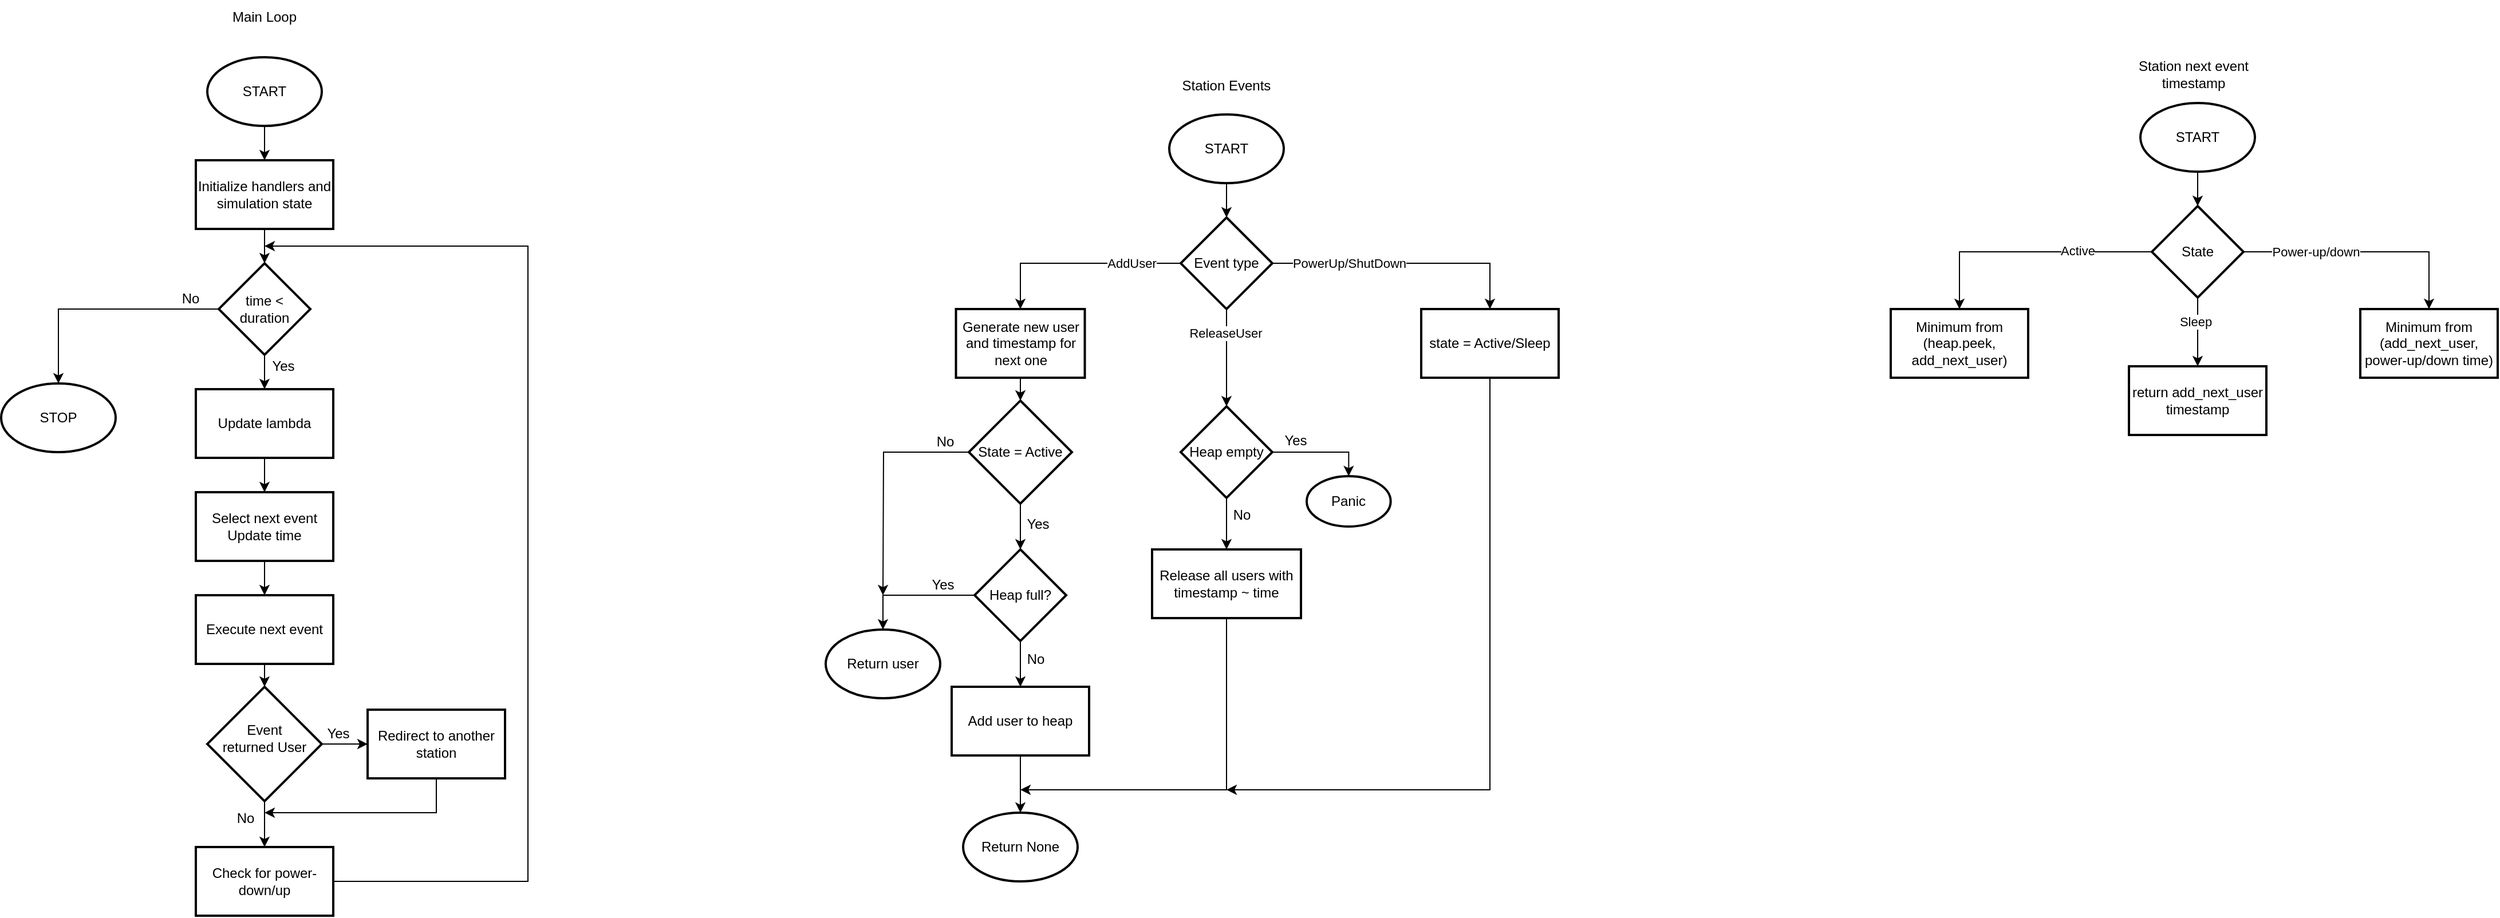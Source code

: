 <mxfile version="24.0.4" type="device">
  <diagram name="Strona-1" id="wR0N-3_GXUcjeD7JFUU1">
    <mxGraphModel dx="1050" dy="638" grid="1" gridSize="10" guides="1" tooltips="1" connect="1" arrows="1" fold="1" page="1" pageScale="1" pageWidth="827" pageHeight="1169" math="0" shadow="0">
      <root>
        <mxCell id="0" />
        <mxCell id="1" parent="0" />
        <mxCell id="ewvP3wC_7j1jmrWXz1Fn-9" value="" style="edgeStyle=orthogonalEdgeStyle;rounded=0;orthogonalLoop=1;jettySize=auto;html=1;" parent="1" source="ewvP3wC_7j1jmrWXz1Fn-1" target="ewvP3wC_7j1jmrWXz1Fn-8" edge="1">
          <mxGeometry relative="1" as="geometry" />
        </mxCell>
        <mxCell id="ewvP3wC_7j1jmrWXz1Fn-1" value="START" style="strokeWidth=2;html=1;shape=mxgraph.flowchart.start_1;whiteSpace=wrap;" parent="1" vertex="1">
          <mxGeometry x="380" y="170" width="100" height="60" as="geometry" />
        </mxCell>
        <mxCell id="ewvP3wC_7j1jmrWXz1Fn-11" value="" style="edgeStyle=orthogonalEdgeStyle;rounded=0;orthogonalLoop=1;jettySize=auto;html=1;" parent="1" source="ewvP3wC_7j1jmrWXz1Fn-8" target="ewvP3wC_7j1jmrWXz1Fn-10" edge="1">
          <mxGeometry relative="1" as="geometry" />
        </mxCell>
        <mxCell id="ewvP3wC_7j1jmrWXz1Fn-8" value="Initialize handlers and simulation state" style="whiteSpace=wrap;html=1;strokeWidth=2;" parent="1" vertex="1">
          <mxGeometry x="370" y="260" width="120" height="60" as="geometry" />
        </mxCell>
        <mxCell id="ewvP3wC_7j1jmrWXz1Fn-13" value="" style="edgeStyle=orthogonalEdgeStyle;rounded=0;orthogonalLoop=1;jettySize=auto;html=1;" parent="1" source="ewvP3wC_7j1jmrWXz1Fn-10" target="ewvP3wC_7j1jmrWXz1Fn-12" edge="1">
          <mxGeometry relative="1" as="geometry" />
        </mxCell>
        <mxCell id="ewvP3wC_7j1jmrWXz1Fn-29" style="edgeStyle=orthogonalEdgeStyle;rounded=0;orthogonalLoop=1;jettySize=auto;html=1;exitX=0;exitY=0.5;exitDx=0;exitDy=0;entryX=0.5;entryY=0;entryDx=0;entryDy=0;entryPerimeter=0;" parent="1" source="ewvP3wC_7j1jmrWXz1Fn-10" target="ewvP3wC_7j1jmrWXz1Fn-30" edge="1">
          <mxGeometry relative="1" as="geometry">
            <mxPoint x="250" y="460" as="targetPoint" />
          </mxGeometry>
        </mxCell>
        <mxCell id="ewvP3wC_7j1jmrWXz1Fn-10" value="time &amp;lt; duration" style="rhombus;whiteSpace=wrap;html=1;strokeWidth=2;" parent="1" vertex="1">
          <mxGeometry x="390" y="350" width="80" height="80" as="geometry" />
        </mxCell>
        <mxCell id="ewvP3wC_7j1jmrWXz1Fn-15" value="" style="edgeStyle=orthogonalEdgeStyle;rounded=0;orthogonalLoop=1;jettySize=auto;html=1;" parent="1" source="ewvP3wC_7j1jmrWXz1Fn-12" target="ewvP3wC_7j1jmrWXz1Fn-14" edge="1">
          <mxGeometry relative="1" as="geometry" />
        </mxCell>
        <mxCell id="ewvP3wC_7j1jmrWXz1Fn-12" value="Update lambda" style="whiteSpace=wrap;html=1;strokeWidth=2;" parent="1" vertex="1">
          <mxGeometry x="370" y="460" width="120" height="60" as="geometry" />
        </mxCell>
        <mxCell id="ewvP3wC_7j1jmrWXz1Fn-17" value="" style="edgeStyle=orthogonalEdgeStyle;rounded=0;orthogonalLoop=1;jettySize=auto;html=1;" parent="1" source="ewvP3wC_7j1jmrWXz1Fn-14" target="ewvP3wC_7j1jmrWXz1Fn-16" edge="1">
          <mxGeometry relative="1" as="geometry" />
        </mxCell>
        <mxCell id="ewvP3wC_7j1jmrWXz1Fn-14" value="Select next event&lt;br&gt;Update time" style="whiteSpace=wrap;html=1;strokeWidth=2;" parent="1" vertex="1">
          <mxGeometry x="370" y="550" width="120" height="60" as="geometry" />
        </mxCell>
        <mxCell id="ewvP3wC_7j1jmrWXz1Fn-19" value="" style="edgeStyle=orthogonalEdgeStyle;rounded=0;orthogonalLoop=1;jettySize=auto;html=1;" parent="1" source="ewvP3wC_7j1jmrWXz1Fn-16" target="ewvP3wC_7j1jmrWXz1Fn-18" edge="1">
          <mxGeometry relative="1" as="geometry" />
        </mxCell>
        <mxCell id="ewvP3wC_7j1jmrWXz1Fn-16" value="Execute next event" style="whiteSpace=wrap;html=1;strokeWidth=2;" parent="1" vertex="1">
          <mxGeometry x="370" y="640" width="120" height="60" as="geometry" />
        </mxCell>
        <mxCell id="ewvP3wC_7j1jmrWXz1Fn-22" value="" style="edgeStyle=orthogonalEdgeStyle;rounded=0;orthogonalLoop=1;jettySize=auto;html=1;" parent="1" source="ewvP3wC_7j1jmrWXz1Fn-18" target="ewvP3wC_7j1jmrWXz1Fn-21" edge="1">
          <mxGeometry relative="1" as="geometry" />
        </mxCell>
        <mxCell id="ewvP3wC_7j1jmrWXz1Fn-25" value="" style="edgeStyle=orthogonalEdgeStyle;rounded=0;orthogonalLoop=1;jettySize=auto;html=1;" parent="1" source="ewvP3wC_7j1jmrWXz1Fn-18" target="ewvP3wC_7j1jmrWXz1Fn-24" edge="1">
          <mxGeometry relative="1" as="geometry" />
        </mxCell>
        <mxCell id="ewvP3wC_7j1jmrWXz1Fn-18" value="Event&lt;br&gt;returned User" style="rhombus;whiteSpace=wrap;html=1;strokeWidth=2;fontSize=12;horizontal=1;spacingTop=-10;" parent="1" vertex="1">
          <mxGeometry x="380" y="720" width="100" height="100" as="geometry" />
        </mxCell>
        <mxCell id="ewvP3wC_7j1jmrWXz1Fn-20" value="Yes" style="text;html=1;align=center;verticalAlign=middle;resizable=0;points=[];autosize=1;strokeColor=none;fillColor=none;" parent="1" vertex="1">
          <mxGeometry x="426" y="425" width="40" height="30" as="geometry" />
        </mxCell>
        <mxCell id="ewvP3wC_7j1jmrWXz1Fn-27" style="edgeStyle=orthogonalEdgeStyle;rounded=0;orthogonalLoop=1;jettySize=auto;html=1;exitX=0.5;exitY=1;exitDx=0;exitDy=0;" parent="1" source="ewvP3wC_7j1jmrWXz1Fn-21" edge="1">
          <mxGeometry relative="1" as="geometry">
            <mxPoint x="430" y="830" as="targetPoint" />
            <Array as="points">
              <mxPoint x="580" y="830" />
            </Array>
          </mxGeometry>
        </mxCell>
        <mxCell id="ewvP3wC_7j1jmrWXz1Fn-21" value="Redirect to another station" style="whiteSpace=wrap;html=1;strokeWidth=2;spacingTop=0;" parent="1" vertex="1">
          <mxGeometry x="520" y="740" width="120" height="60" as="geometry" />
        </mxCell>
        <mxCell id="ewvP3wC_7j1jmrWXz1Fn-28" style="edgeStyle=orthogonalEdgeStyle;rounded=0;orthogonalLoop=1;jettySize=auto;html=1;exitX=1;exitY=0.5;exitDx=0;exitDy=0;" parent="1" source="ewvP3wC_7j1jmrWXz1Fn-24" edge="1">
          <mxGeometry relative="1" as="geometry">
            <mxPoint x="430" y="335" as="targetPoint" />
            <Array as="points">
              <mxPoint x="660" y="890" />
              <mxPoint x="660" y="335" />
            </Array>
          </mxGeometry>
        </mxCell>
        <mxCell id="ewvP3wC_7j1jmrWXz1Fn-24" value="Check for power-down/up" style="whiteSpace=wrap;html=1;strokeWidth=2;spacingTop=0;" parent="1" vertex="1">
          <mxGeometry x="370" y="860" width="120" height="60" as="geometry" />
        </mxCell>
        <mxCell id="ewvP3wC_7j1jmrWXz1Fn-30" value="STOP" style="strokeWidth=2;html=1;shape=mxgraph.flowchart.start_1;whiteSpace=wrap;" parent="1" vertex="1">
          <mxGeometry x="200" y="455" width="100" height="60" as="geometry" />
        </mxCell>
        <mxCell id="ewvP3wC_7j1jmrWXz1Fn-31" value="No" style="text;html=1;align=center;verticalAlign=middle;resizable=0;points=[];autosize=1;strokeColor=none;fillColor=none;" parent="1" vertex="1">
          <mxGeometry x="345" y="366" width="40" height="30" as="geometry" />
        </mxCell>
        <mxCell id="ewvP3wC_7j1jmrWXz1Fn-32" value="Yes" style="text;html=1;align=center;verticalAlign=middle;resizable=0;points=[];autosize=1;strokeColor=none;fillColor=none;" parent="1" vertex="1">
          <mxGeometry x="474" y="746" width="40" height="30" as="geometry" />
        </mxCell>
        <mxCell id="ewvP3wC_7j1jmrWXz1Fn-33" value="No" style="text;html=1;align=center;verticalAlign=middle;resizable=0;points=[];autosize=1;strokeColor=none;fillColor=none;" parent="1" vertex="1">
          <mxGeometry x="393" y="820" width="40" height="30" as="geometry" />
        </mxCell>
        <mxCell id="ewvP3wC_7j1jmrWXz1Fn-38" value="" style="edgeStyle=orthogonalEdgeStyle;rounded=0;orthogonalLoop=1;jettySize=auto;html=1;" parent="1" source="ewvP3wC_7j1jmrWXz1Fn-34" target="ewvP3wC_7j1jmrWXz1Fn-37" edge="1">
          <mxGeometry relative="1" as="geometry" />
        </mxCell>
        <mxCell id="ewvP3wC_7j1jmrWXz1Fn-34" value="START" style="strokeWidth=2;html=1;shape=mxgraph.flowchart.start_1;whiteSpace=wrap;" parent="1" vertex="1">
          <mxGeometry x="1220" y="220" width="100" height="60" as="geometry" />
        </mxCell>
        <mxCell id="ewvP3wC_7j1jmrWXz1Fn-35" value="Main Loop" style="text;html=1;strokeColor=none;fillColor=none;align=center;verticalAlign=middle;whiteSpace=wrap;rounded=0;" parent="1" vertex="1">
          <mxGeometry x="400" y="120" width="60" height="30" as="geometry" />
        </mxCell>
        <mxCell id="ewvP3wC_7j1jmrWXz1Fn-36" value="Station Events" style="text;html=1;strokeColor=none;fillColor=none;align=center;verticalAlign=middle;whiteSpace=wrap;rounded=0;" parent="1" vertex="1">
          <mxGeometry x="1225" y="180" width="90" height="30" as="geometry" />
        </mxCell>
        <mxCell id="ewvP3wC_7j1jmrWXz1Fn-57" value="" style="edgeStyle=orthogonalEdgeStyle;rounded=0;orthogonalLoop=1;jettySize=auto;html=1;" parent="1" source="ewvP3wC_7j1jmrWXz1Fn-37" target="ewvP3wC_7j1jmrWXz1Fn-56" edge="1">
          <mxGeometry relative="1" as="geometry" />
        </mxCell>
        <mxCell id="ewvP3wC_7j1jmrWXz1Fn-69" style="edgeStyle=orthogonalEdgeStyle;rounded=0;orthogonalLoop=1;jettySize=auto;html=1;exitX=1;exitY=0.5;exitDx=0;exitDy=0;entryX=0.5;entryY=0;entryDx=0;entryDy=0;" parent="1" source="ewvP3wC_7j1jmrWXz1Fn-37" target="ewvP3wC_7j1jmrWXz1Fn-67" edge="1">
          <mxGeometry relative="1" as="geometry" />
        </mxCell>
        <mxCell id="ewvP3wC_7j1jmrWXz1Fn-37" value="Event type" style="rhombus;whiteSpace=wrap;html=1;strokeWidth=2;" parent="1" vertex="1">
          <mxGeometry x="1230" y="310" width="80" height="80" as="geometry" />
        </mxCell>
        <mxCell id="ewvP3wC_7j1jmrWXz1Fn-45" value="" style="edgeStyle=orthogonalEdgeStyle;rounded=0;orthogonalLoop=1;jettySize=auto;html=1;" parent="1" source="ewvP3wC_7j1jmrWXz1Fn-41" target="ewvP3wC_7j1jmrWXz1Fn-44" edge="1">
          <mxGeometry relative="1" as="geometry" />
        </mxCell>
        <mxCell id="ewvP3wC_7j1jmrWXz1Fn-41" value="Heap full?" style="rhombus;whiteSpace=wrap;html=1;strokeWidth=2;" parent="1" vertex="1">
          <mxGeometry x="1050" y="600" width="80" height="80" as="geometry" />
        </mxCell>
        <mxCell id="ewvP3wC_7j1jmrWXz1Fn-44" value="Add user to heap" style="whiteSpace=wrap;html=1;strokeWidth=2;" parent="1" vertex="1">
          <mxGeometry x="1030" y="720" width="120" height="60" as="geometry" />
        </mxCell>
        <mxCell id="ewvP3wC_7j1jmrWXz1Fn-46" value="" style="edgeStyle=orthogonalEdgeStyle;rounded=0;orthogonalLoop=1;jettySize=auto;html=1;entryX=0.5;entryY=0;entryDx=0;entryDy=0;" parent="1" source="ewvP3wC_7j1jmrWXz1Fn-37" target="ewvP3wC_7j1jmrWXz1Fn-48" edge="1">
          <mxGeometry relative="1" as="geometry">
            <mxPoint x="1230" y="350" as="sourcePoint" />
            <mxPoint x="1080" y="450" as="targetPoint" />
          </mxGeometry>
        </mxCell>
        <mxCell id="ewvP3wC_7j1jmrWXz1Fn-47" value="AddUser" style="edgeLabel;html=1;align=center;verticalAlign=middle;resizable=0;points=[];" parent="ewvP3wC_7j1jmrWXz1Fn-46" vertex="1" connectable="0">
          <mxGeometry x="-0.472" y="-1" relative="1" as="geometry">
            <mxPoint x="4" y="1" as="offset" />
          </mxGeometry>
        </mxCell>
        <mxCell id="ewvP3wC_7j1jmrWXz1Fn-74" style="edgeStyle=orthogonalEdgeStyle;rounded=0;orthogonalLoop=1;jettySize=auto;html=1;exitX=0.5;exitY=1;exitDx=0;exitDy=0;entryX=0.5;entryY=0;entryDx=0;entryDy=0;" parent="1" source="ewvP3wC_7j1jmrWXz1Fn-48" target="ewvP3wC_7j1jmrWXz1Fn-73" edge="1">
          <mxGeometry relative="1" as="geometry" />
        </mxCell>
        <mxCell id="ewvP3wC_7j1jmrWXz1Fn-48" value="Generate new user and timestamp for next one" style="rounded=0;whiteSpace=wrap;html=1;strokeWidth=2;" parent="1" vertex="1">
          <mxGeometry x="1033.75" y="390" width="112.5" height="60" as="geometry" />
        </mxCell>
        <mxCell id="ewvP3wC_7j1jmrWXz1Fn-49" value="Return None" style="strokeWidth=2;html=1;shape=mxgraph.flowchart.start_1;whiteSpace=wrap;" parent="1" vertex="1">
          <mxGeometry x="1040" y="830" width="100" height="60" as="geometry" />
        </mxCell>
        <mxCell id="ewvP3wC_7j1jmrWXz1Fn-50" style="edgeStyle=orthogonalEdgeStyle;rounded=0;orthogonalLoop=1;jettySize=auto;html=1;exitX=0.5;exitY=1;exitDx=0;exitDy=0;entryX=0.5;entryY=0;entryDx=0;entryDy=0;entryPerimeter=0;" parent="1" source="ewvP3wC_7j1jmrWXz1Fn-44" target="ewvP3wC_7j1jmrWXz1Fn-49" edge="1">
          <mxGeometry relative="1" as="geometry" />
        </mxCell>
        <mxCell id="ewvP3wC_7j1jmrWXz1Fn-51" value="Return user" style="strokeWidth=2;html=1;shape=mxgraph.flowchart.start_1;whiteSpace=wrap;" parent="1" vertex="1">
          <mxGeometry x="920" y="670" width="100" height="60" as="geometry" />
        </mxCell>
        <mxCell id="ewvP3wC_7j1jmrWXz1Fn-53" style="edgeStyle=orthogonalEdgeStyle;rounded=0;orthogonalLoop=1;jettySize=auto;html=1;exitX=0;exitY=0.5;exitDx=0;exitDy=0;entryX=0.5;entryY=0;entryDx=0;entryDy=0;entryPerimeter=0;" parent="1" source="ewvP3wC_7j1jmrWXz1Fn-41" target="ewvP3wC_7j1jmrWXz1Fn-51" edge="1">
          <mxGeometry relative="1" as="geometry" />
        </mxCell>
        <mxCell id="ewvP3wC_7j1jmrWXz1Fn-54" value="Yes" style="text;html=1;align=center;verticalAlign=middle;resizable=0;points=[];autosize=1;strokeColor=none;fillColor=none;" parent="1" vertex="1">
          <mxGeometry x="1002" y="616" width="40" height="30" as="geometry" />
        </mxCell>
        <mxCell id="ewvP3wC_7j1jmrWXz1Fn-55" value="No" style="text;html=1;align=center;verticalAlign=middle;resizable=0;points=[];autosize=1;strokeColor=none;fillColor=none;" parent="1" vertex="1">
          <mxGeometry x="1083" y="681" width="40" height="30" as="geometry" />
        </mxCell>
        <mxCell id="ewvP3wC_7j1jmrWXz1Fn-62" value="" style="edgeStyle=orthogonalEdgeStyle;rounded=0;orthogonalLoop=1;jettySize=auto;html=1;" parent="1" source="ewvP3wC_7j1jmrWXz1Fn-56" target="ewvP3wC_7j1jmrWXz1Fn-61" edge="1">
          <mxGeometry relative="1" as="geometry" />
        </mxCell>
        <mxCell id="ewvP3wC_7j1jmrWXz1Fn-56" value="Heap empty" style="rhombus;whiteSpace=wrap;html=1;strokeWidth=2;" parent="1" vertex="1">
          <mxGeometry x="1230" y="475" width="80" height="80" as="geometry" />
        </mxCell>
        <mxCell id="ewvP3wC_7j1jmrWXz1Fn-58" value="Panic" style="strokeWidth=2;html=1;shape=mxgraph.flowchart.start_1;whiteSpace=wrap;" parent="1" vertex="1">
          <mxGeometry x="1340" y="536" width="73.33" height="44" as="geometry" />
        </mxCell>
        <mxCell id="ewvP3wC_7j1jmrWXz1Fn-59" style="edgeStyle=orthogonalEdgeStyle;rounded=0;orthogonalLoop=1;jettySize=auto;html=1;exitX=1;exitY=0.5;exitDx=0;exitDy=0;entryX=0.5;entryY=0;entryDx=0;entryDy=0;entryPerimeter=0;" parent="1" source="ewvP3wC_7j1jmrWXz1Fn-56" target="ewvP3wC_7j1jmrWXz1Fn-58" edge="1">
          <mxGeometry relative="1" as="geometry" />
        </mxCell>
        <mxCell id="ewvP3wC_7j1jmrWXz1Fn-60" value="Yes" style="text;html=1;align=center;verticalAlign=middle;resizable=0;points=[];autosize=1;strokeColor=none;fillColor=none;" parent="1" vertex="1">
          <mxGeometry x="1310" y="490" width="40" height="30" as="geometry" />
        </mxCell>
        <mxCell id="ewvP3wC_7j1jmrWXz1Fn-79" style="edgeStyle=orthogonalEdgeStyle;rounded=0;orthogonalLoop=1;jettySize=auto;html=1;exitX=0.5;exitY=1;exitDx=0;exitDy=0;" parent="1" source="ewvP3wC_7j1jmrWXz1Fn-61" edge="1">
          <mxGeometry relative="1" as="geometry">
            <mxPoint x="1090" y="810" as="targetPoint" />
            <Array as="points">
              <mxPoint x="1270" y="810" />
            </Array>
          </mxGeometry>
        </mxCell>
        <mxCell id="ewvP3wC_7j1jmrWXz1Fn-61" value="Release all users with timestamp ~ time" style="whiteSpace=wrap;html=1;strokeWidth=2;" parent="1" vertex="1">
          <mxGeometry x="1205" y="600" width="130" height="60" as="geometry" />
        </mxCell>
        <mxCell id="ewvP3wC_7j1jmrWXz1Fn-66" value="ReleaseUser" style="edgeLabel;html=1;align=center;verticalAlign=middle;resizable=0;points=[];" parent="1" vertex="1" connectable="0">
          <mxGeometry x="1269.001" y="411" as="geometry" />
        </mxCell>
        <mxCell id="ewvP3wC_7j1jmrWXz1Fn-80" style="edgeStyle=orthogonalEdgeStyle;rounded=0;orthogonalLoop=1;jettySize=auto;html=1;exitX=0.5;exitY=1;exitDx=0;exitDy=0;" parent="1" source="ewvP3wC_7j1jmrWXz1Fn-67" edge="1">
          <mxGeometry relative="1" as="geometry">
            <mxPoint x="1270" y="810" as="targetPoint" />
            <Array as="points">
              <mxPoint x="1500" y="810" />
              <mxPoint x="1286" y="810" />
            </Array>
          </mxGeometry>
        </mxCell>
        <mxCell id="ewvP3wC_7j1jmrWXz1Fn-67" value="state = Active/Sleep" style="whiteSpace=wrap;html=1;strokeWidth=2;" parent="1" vertex="1">
          <mxGeometry x="1440" y="390" width="120" height="60" as="geometry" />
        </mxCell>
        <mxCell id="ewvP3wC_7j1jmrWXz1Fn-70" value="PowerUp/ShutDown" style="edgeLabel;html=1;align=center;verticalAlign=middle;resizable=0;points=[];" parent="1" vertex="1" connectable="0">
          <mxGeometry x="1376.668" y="350.004" as="geometry" />
        </mxCell>
        <mxCell id="ewvP3wC_7j1jmrWXz1Fn-71" value="No" style="text;html=1;align=center;verticalAlign=middle;resizable=0;points=[];autosize=1;strokeColor=none;fillColor=none;" parent="1" vertex="1">
          <mxGeometry x="1263" y="555" width="40" height="30" as="geometry" />
        </mxCell>
        <mxCell id="ewvP3wC_7j1jmrWXz1Fn-75" style="edgeStyle=orthogonalEdgeStyle;rounded=0;orthogonalLoop=1;jettySize=auto;html=1;exitX=0.5;exitY=1;exitDx=0;exitDy=0;entryX=0.5;entryY=0;entryDx=0;entryDy=0;" parent="1" source="ewvP3wC_7j1jmrWXz1Fn-73" target="ewvP3wC_7j1jmrWXz1Fn-41" edge="1">
          <mxGeometry relative="1" as="geometry" />
        </mxCell>
        <mxCell id="ewvP3wC_7j1jmrWXz1Fn-77" style="edgeStyle=orthogonalEdgeStyle;rounded=0;orthogonalLoop=1;jettySize=auto;html=1;exitX=0;exitY=0.5;exitDx=0;exitDy=0;" parent="1" source="ewvP3wC_7j1jmrWXz1Fn-73" edge="1">
          <mxGeometry relative="1" as="geometry">
            <mxPoint x="970" y="640" as="targetPoint" />
          </mxGeometry>
        </mxCell>
        <mxCell id="ewvP3wC_7j1jmrWXz1Fn-73" value="State = Active" style="rhombus;whiteSpace=wrap;html=1;strokeWidth=2;" parent="1" vertex="1">
          <mxGeometry x="1045" y="470" width="90" height="90" as="geometry" />
        </mxCell>
        <mxCell id="ewvP3wC_7j1jmrWXz1Fn-76" value="Yes" style="text;html=1;align=center;verticalAlign=middle;resizable=0;points=[];autosize=1;strokeColor=none;fillColor=none;" parent="1" vertex="1">
          <mxGeometry x="1085" y="563" width="40" height="30" as="geometry" />
        </mxCell>
        <mxCell id="ewvP3wC_7j1jmrWXz1Fn-78" value="No" style="text;html=1;align=center;verticalAlign=middle;resizable=0;points=[];autosize=1;strokeColor=none;fillColor=none;" parent="1" vertex="1">
          <mxGeometry x="1004" y="491" width="40" height="30" as="geometry" />
        </mxCell>
        <mxCell id="BzDrufU8FCoc1-BbapJd-5" value="" style="edgeStyle=orthogonalEdgeStyle;rounded=0;orthogonalLoop=1;jettySize=auto;html=1;" parent="1" source="BzDrufU8FCoc1-BbapJd-2" target="BzDrufU8FCoc1-BbapJd-4" edge="1">
          <mxGeometry relative="1" as="geometry" />
        </mxCell>
        <mxCell id="BzDrufU8FCoc1-BbapJd-2" value="START" style="strokeWidth=2;html=1;shape=mxgraph.flowchart.start_1;whiteSpace=wrap;" parent="1" vertex="1">
          <mxGeometry x="2068" y="210" width="100" height="60" as="geometry" />
        </mxCell>
        <mxCell id="BzDrufU8FCoc1-BbapJd-3" value="Station next event timestamp" style="text;html=1;strokeColor=none;fillColor=none;align=center;verticalAlign=middle;whiteSpace=wrap;rounded=0;" parent="1" vertex="1">
          <mxGeometry x="2061" y="170" width="107" height="30" as="geometry" />
        </mxCell>
        <mxCell id="BzDrufU8FCoc1-BbapJd-7" value="" style="edgeStyle=orthogonalEdgeStyle;rounded=0;orthogonalLoop=1;jettySize=auto;html=1;" parent="1" source="BzDrufU8FCoc1-BbapJd-4" target="BzDrufU8FCoc1-BbapJd-6" edge="1">
          <mxGeometry relative="1" as="geometry" />
        </mxCell>
        <mxCell id="BzDrufU8FCoc1-BbapJd-8" value="Active" style="edgeLabel;html=1;align=center;verticalAlign=middle;resizable=0;points=[];" parent="BzDrufU8FCoc1-BbapJd-7" vertex="1" connectable="0">
          <mxGeometry x="-0.399" y="-1" relative="1" as="geometry">
            <mxPoint as="offset" />
          </mxGeometry>
        </mxCell>
        <mxCell id="BzDrufU8FCoc1-BbapJd-10" value="" style="edgeStyle=orthogonalEdgeStyle;rounded=0;orthogonalLoop=1;jettySize=auto;html=1;" parent="1" source="BzDrufU8FCoc1-BbapJd-4" target="BzDrufU8FCoc1-BbapJd-9" edge="1">
          <mxGeometry relative="1" as="geometry" />
        </mxCell>
        <mxCell id="BzDrufU8FCoc1-BbapJd-13" value="" style="edgeStyle=orthogonalEdgeStyle;rounded=0;orthogonalLoop=1;jettySize=auto;html=1;" parent="1" source="BzDrufU8FCoc1-BbapJd-4" target="BzDrufU8FCoc1-BbapJd-12" edge="1">
          <mxGeometry relative="1" as="geometry" />
        </mxCell>
        <mxCell id="BzDrufU8FCoc1-BbapJd-14" value="Power-up/down" style="edgeLabel;html=1;align=center;verticalAlign=middle;resizable=0;points=[];" parent="BzDrufU8FCoc1-BbapJd-13" vertex="1" connectable="0">
          <mxGeometry x="-0.408" y="-2" relative="1" as="geometry">
            <mxPoint y="-2" as="offset" />
          </mxGeometry>
        </mxCell>
        <mxCell id="BzDrufU8FCoc1-BbapJd-4" value="State" style="rhombus;whiteSpace=wrap;html=1;strokeWidth=2;" parent="1" vertex="1">
          <mxGeometry x="2078" y="300" width="80" height="80" as="geometry" />
        </mxCell>
        <mxCell id="BzDrufU8FCoc1-BbapJd-6" value="Minimum from (heap.peek, add_next_user)" style="whiteSpace=wrap;html=1;strokeWidth=2;" parent="1" vertex="1">
          <mxGeometry x="1850" y="390" width="120" height="60" as="geometry" />
        </mxCell>
        <mxCell id="BzDrufU8FCoc1-BbapJd-9" value="return add_next_user timestamp" style="whiteSpace=wrap;html=1;strokeWidth=2;" parent="1" vertex="1">
          <mxGeometry x="2058" y="440" width="120" height="60" as="geometry" />
        </mxCell>
        <mxCell id="BzDrufU8FCoc1-BbapJd-11" value="Sleep" style="edgeLabel;html=1;align=center;verticalAlign=middle;resizable=0;points=[];" parent="1" vertex="1" connectable="0">
          <mxGeometry x="2115.995" y="401" as="geometry" />
        </mxCell>
        <mxCell id="BzDrufU8FCoc1-BbapJd-12" value="Minimum from (add_next_user, power-up/down time)" style="whiteSpace=wrap;html=1;strokeWidth=2;" parent="1" vertex="1">
          <mxGeometry x="2260" y="390" width="120" height="60" as="geometry" />
        </mxCell>
      </root>
    </mxGraphModel>
  </diagram>
</mxfile>
